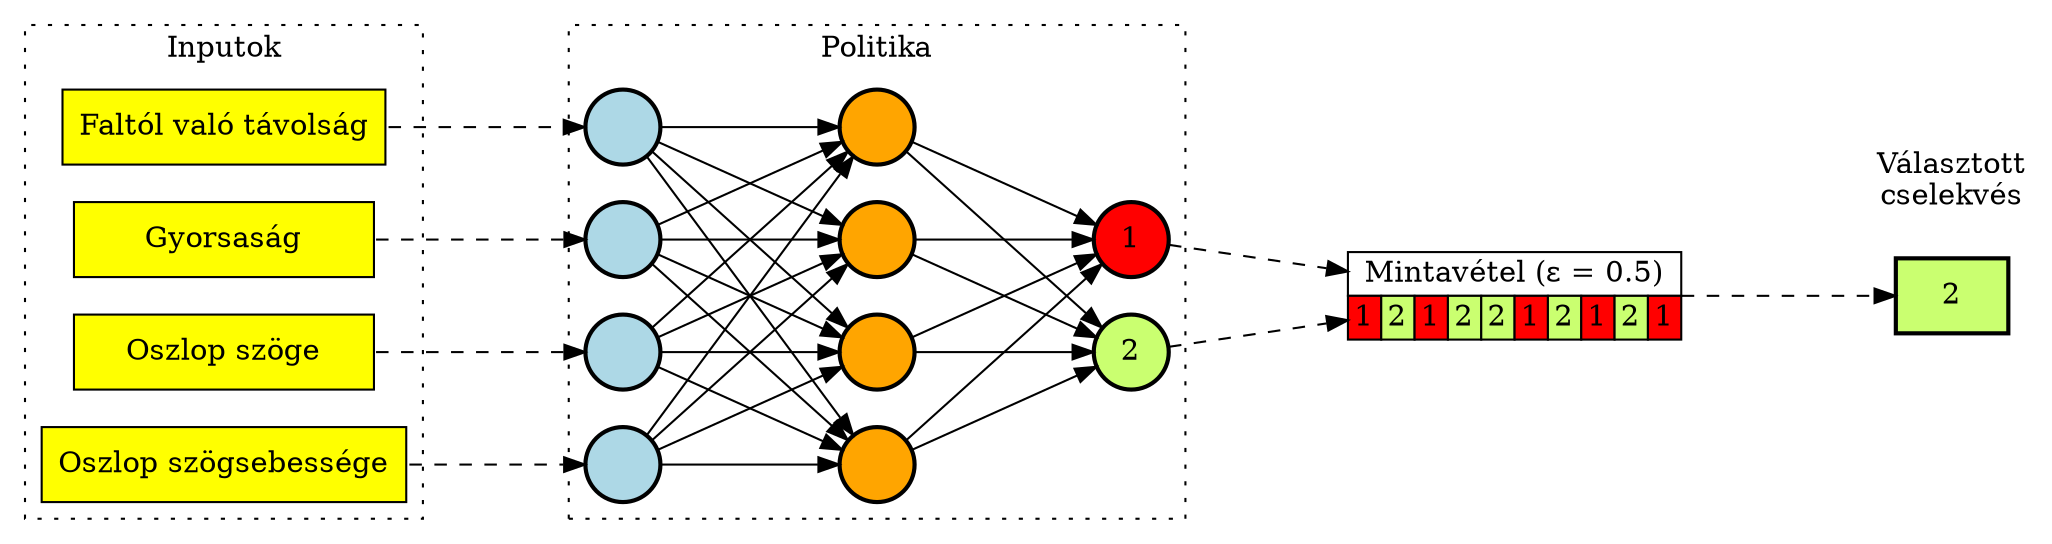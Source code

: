 digraph reinforcement {
    graph [dpi=300]
    rankdir="LR"

    splines=false
    ranksep=1.2

    subgraph cluster_1 {
        label="Politika"
        style="dotted"
        input1 [label="", shape="circle", penwidth=2, style="filled", fillcolor="lightblue"]
        input2 [label="", shape="circle", penwidth=2, style="filled", fillcolor="lightblue"]
        input3 [label="", shape="circle", penwidth=2, style="filled", fillcolor="lightblue"]
        input4 [label="", shape="circle", penwidth=2, style="filled", fillcolor="lightblue"]
        hidden1 [label="", shape="circle", penwidth=2, style="filled", fillcolor="orange"]
        hidden2 [label="", shape="circle", penwidth=2, style="filled", fillcolor="orange"]
        hidden3 [label="", shape="circle", penwidth=2, style="filled", fillcolor="orange"]
        hidden4 [label="", shape="circle", penwidth=2, style="filled", fillcolor="orange"]
        output1 [label="2", shape="circle", penwidth=2, style="filled", fillcolor="darkolivegreen1"]
        output2 [label="1", shape="circle", penwidth=2, style="filled", fillcolor="red"]
    }

    subgraph cluster_2 {
        label="Inputok"
        style="dotted"
        position [label="Faltól való távolság", shape="rectangle", style="filled", fillcolor="yellow", width=2]
        velocity [label="Gyorsaság", shape="rectangle", style="filled", fillcolor="yellow", width=2]
        angle [label="Oszlop szöge", shape="rectangle", style="filled", fillcolor="yellow", width=2]
        angular_velocity [label="Oszlop szögsebessége", shape="rectangle", style="filled", fillcolor="yellow", width=2]
    }

    random_sample [shape=none, margin=0, label=<
        <TABLE BORDER="0" CELLBORDER="1" CELLSPACING="0">
            <TR>
                <TD COLSPAN="10" BGCOLOR="white">Mintavétel (ε = 0.5)</TD>
            </TR>
            <TR>
                <TD BGCOLOR="#FF0000">1</TD>
                <TD BGCOLOR="#CAFF70">2</TD>
                <TD BGCOLOR="#FF0000">1</TD>
                <TD BGCOLOR="#CAFF70">2</TD>
                <TD BGCOLOR="#CAFF70">2</TD>
                <TD BGCOLOR="#FF0000">1</TD>
                <TD BGCOLOR="#CAFF70">2</TD>
                <TD BGCOLOR="#FF0000">1</TD>
                <TD BGCOLOR="#CAFF70">2</TD>
                <TD BGCOLOR="#FF0000">1</TD>
            </TR>
        </TABLE>
    >];

    action [label="Választott\ncselekvés", shape="plaintext"]
    output [label="2", shape="rectangle", penwidth=2, style="filled", fillcolor="darkolivegreen1"]

    {rank="same"; action; output}

    position:e -> input1 [style="dashed"]
    velocity:e -> input2 [style="dashed"]
    angle:e -> input3 [style="dashed"]
    angular_velocity:e -> input4 [style="dashed"]

    input1 -> hidden1
    input2 -> hidden1
    input3 -> hidden1
    input4 -> hidden1    
    input1 -> hidden2
    input2 -> hidden2
    input3 -> hidden2
    input4 -> hidden2
    input1 -> hidden3
    input2 -> hidden3
    input3 -> hidden3
    input4 -> hidden3
    input1 -> hidden4
    input2 -> hidden4
    input3 -> hidden4
    input4 -> hidden4

    hidden1 -> output1
    hidden2 -> output1
    hidden3 -> output1
    hidden4 -> output1
    hidden1 -> output2
    hidden2 -> output2
    hidden3 -> output2
    hidden4 -> output2

    output1 -> random_sample [style="dashed"]
    output2 -> random_sample [style="dashed"]

    random_sample -> output [style="dashed"]
}